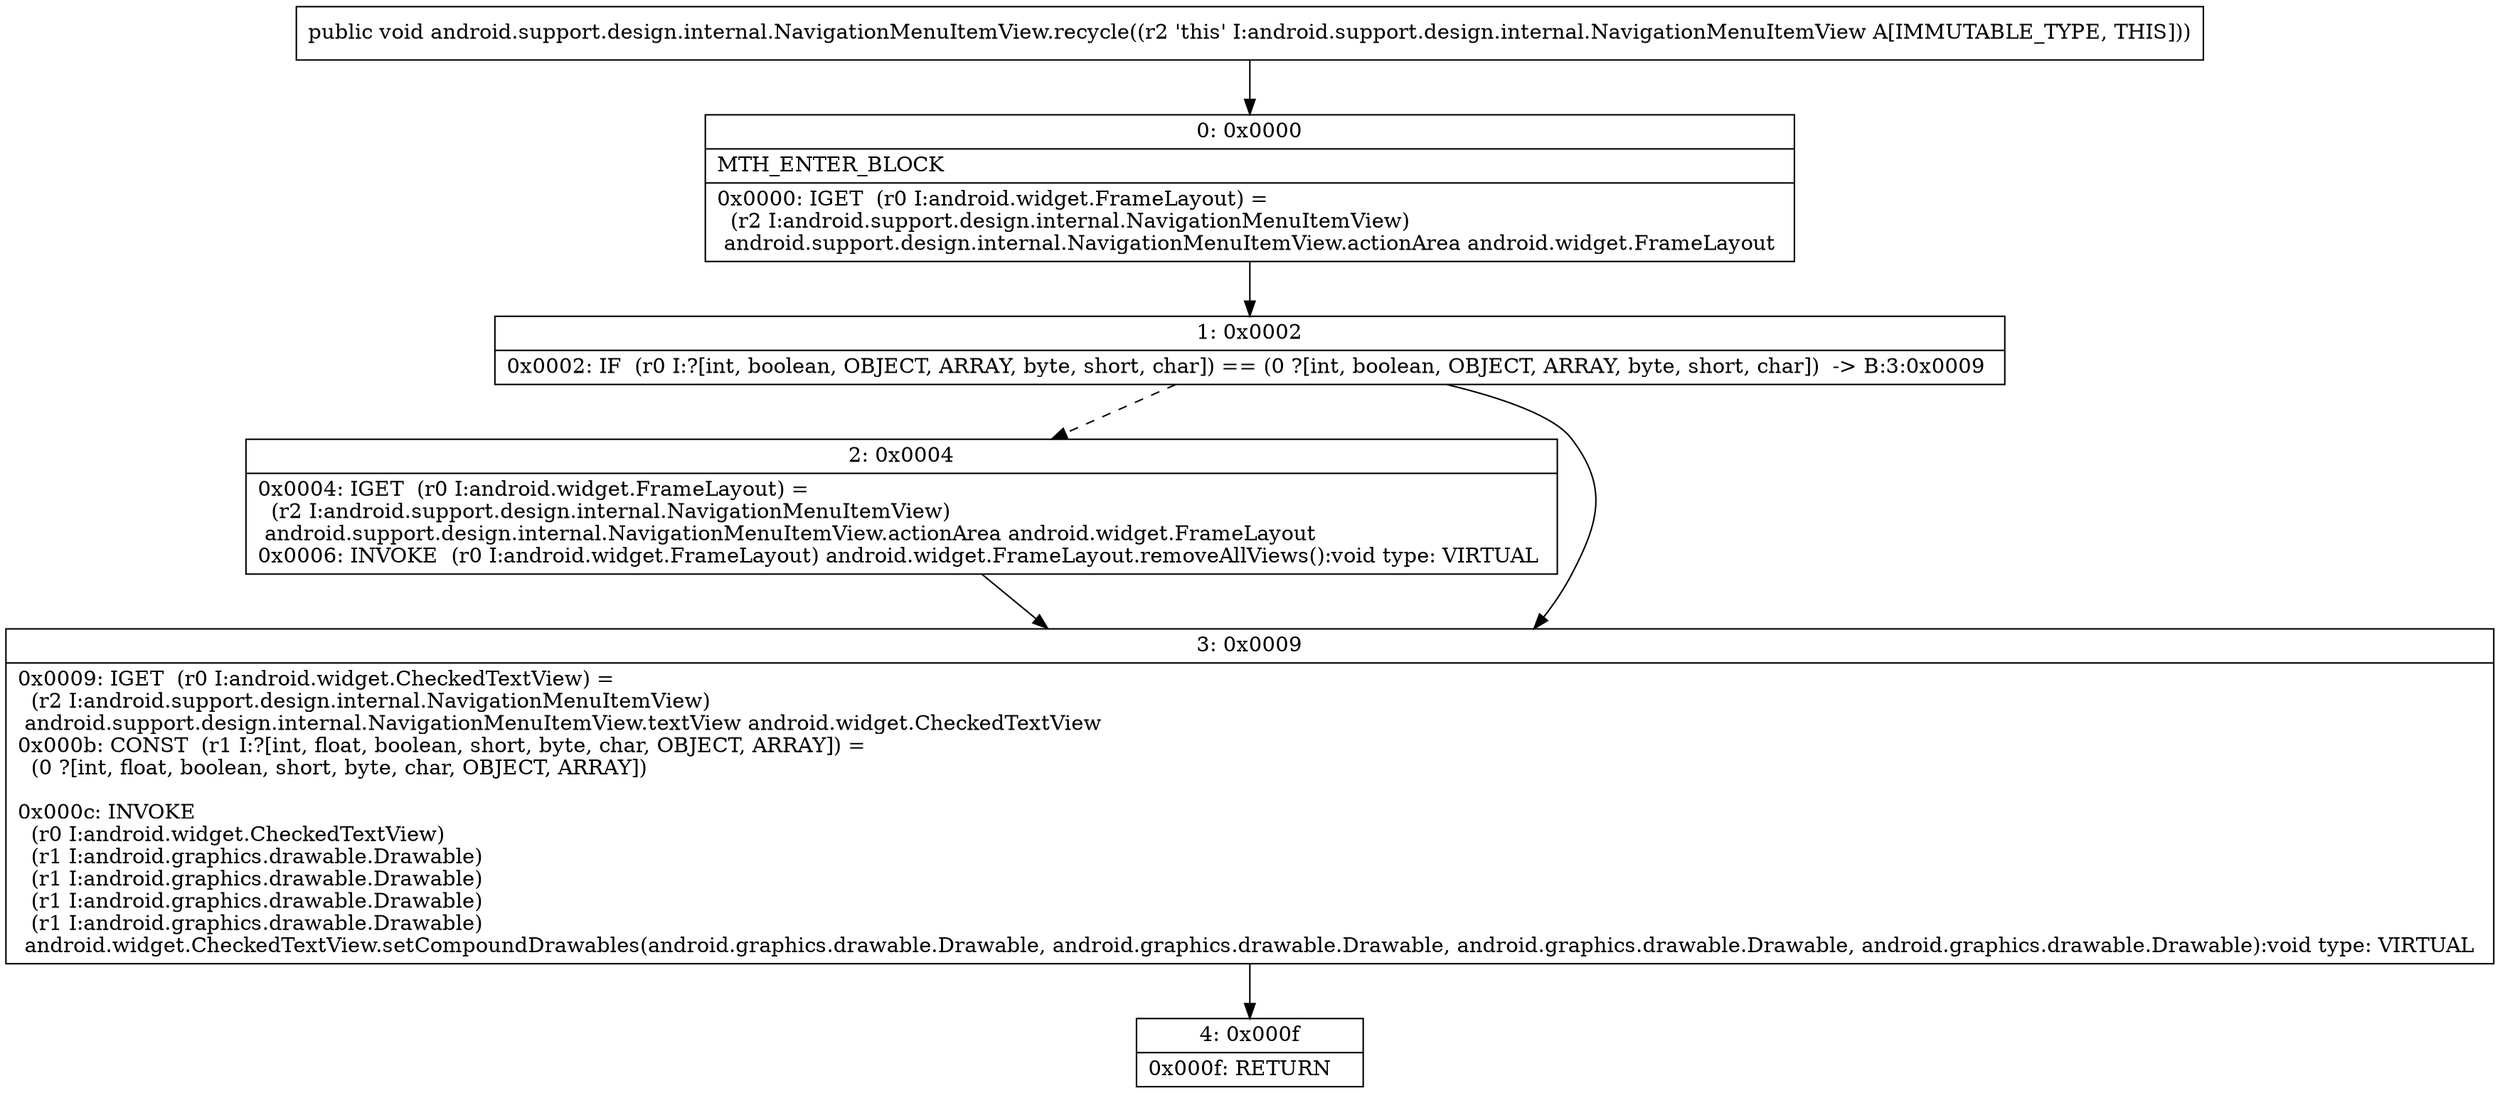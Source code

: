 digraph "CFG forandroid.support.design.internal.NavigationMenuItemView.recycle()V" {
Node_0 [shape=record,label="{0\:\ 0x0000|MTH_ENTER_BLOCK\l|0x0000: IGET  (r0 I:android.widget.FrameLayout) = \l  (r2 I:android.support.design.internal.NavigationMenuItemView)\l android.support.design.internal.NavigationMenuItemView.actionArea android.widget.FrameLayout \l}"];
Node_1 [shape=record,label="{1\:\ 0x0002|0x0002: IF  (r0 I:?[int, boolean, OBJECT, ARRAY, byte, short, char]) == (0 ?[int, boolean, OBJECT, ARRAY, byte, short, char])  \-\> B:3:0x0009 \l}"];
Node_2 [shape=record,label="{2\:\ 0x0004|0x0004: IGET  (r0 I:android.widget.FrameLayout) = \l  (r2 I:android.support.design.internal.NavigationMenuItemView)\l android.support.design.internal.NavigationMenuItemView.actionArea android.widget.FrameLayout \l0x0006: INVOKE  (r0 I:android.widget.FrameLayout) android.widget.FrameLayout.removeAllViews():void type: VIRTUAL \l}"];
Node_3 [shape=record,label="{3\:\ 0x0009|0x0009: IGET  (r0 I:android.widget.CheckedTextView) = \l  (r2 I:android.support.design.internal.NavigationMenuItemView)\l android.support.design.internal.NavigationMenuItemView.textView android.widget.CheckedTextView \l0x000b: CONST  (r1 I:?[int, float, boolean, short, byte, char, OBJECT, ARRAY]) = \l  (0 ?[int, float, boolean, short, byte, char, OBJECT, ARRAY])\l \l0x000c: INVOKE  \l  (r0 I:android.widget.CheckedTextView)\l  (r1 I:android.graphics.drawable.Drawable)\l  (r1 I:android.graphics.drawable.Drawable)\l  (r1 I:android.graphics.drawable.Drawable)\l  (r1 I:android.graphics.drawable.Drawable)\l android.widget.CheckedTextView.setCompoundDrawables(android.graphics.drawable.Drawable, android.graphics.drawable.Drawable, android.graphics.drawable.Drawable, android.graphics.drawable.Drawable):void type: VIRTUAL \l}"];
Node_4 [shape=record,label="{4\:\ 0x000f|0x000f: RETURN   \l}"];
MethodNode[shape=record,label="{public void android.support.design.internal.NavigationMenuItemView.recycle((r2 'this' I:android.support.design.internal.NavigationMenuItemView A[IMMUTABLE_TYPE, THIS])) }"];
MethodNode -> Node_0;
Node_0 -> Node_1;
Node_1 -> Node_2[style=dashed];
Node_1 -> Node_3;
Node_2 -> Node_3;
Node_3 -> Node_4;
}

